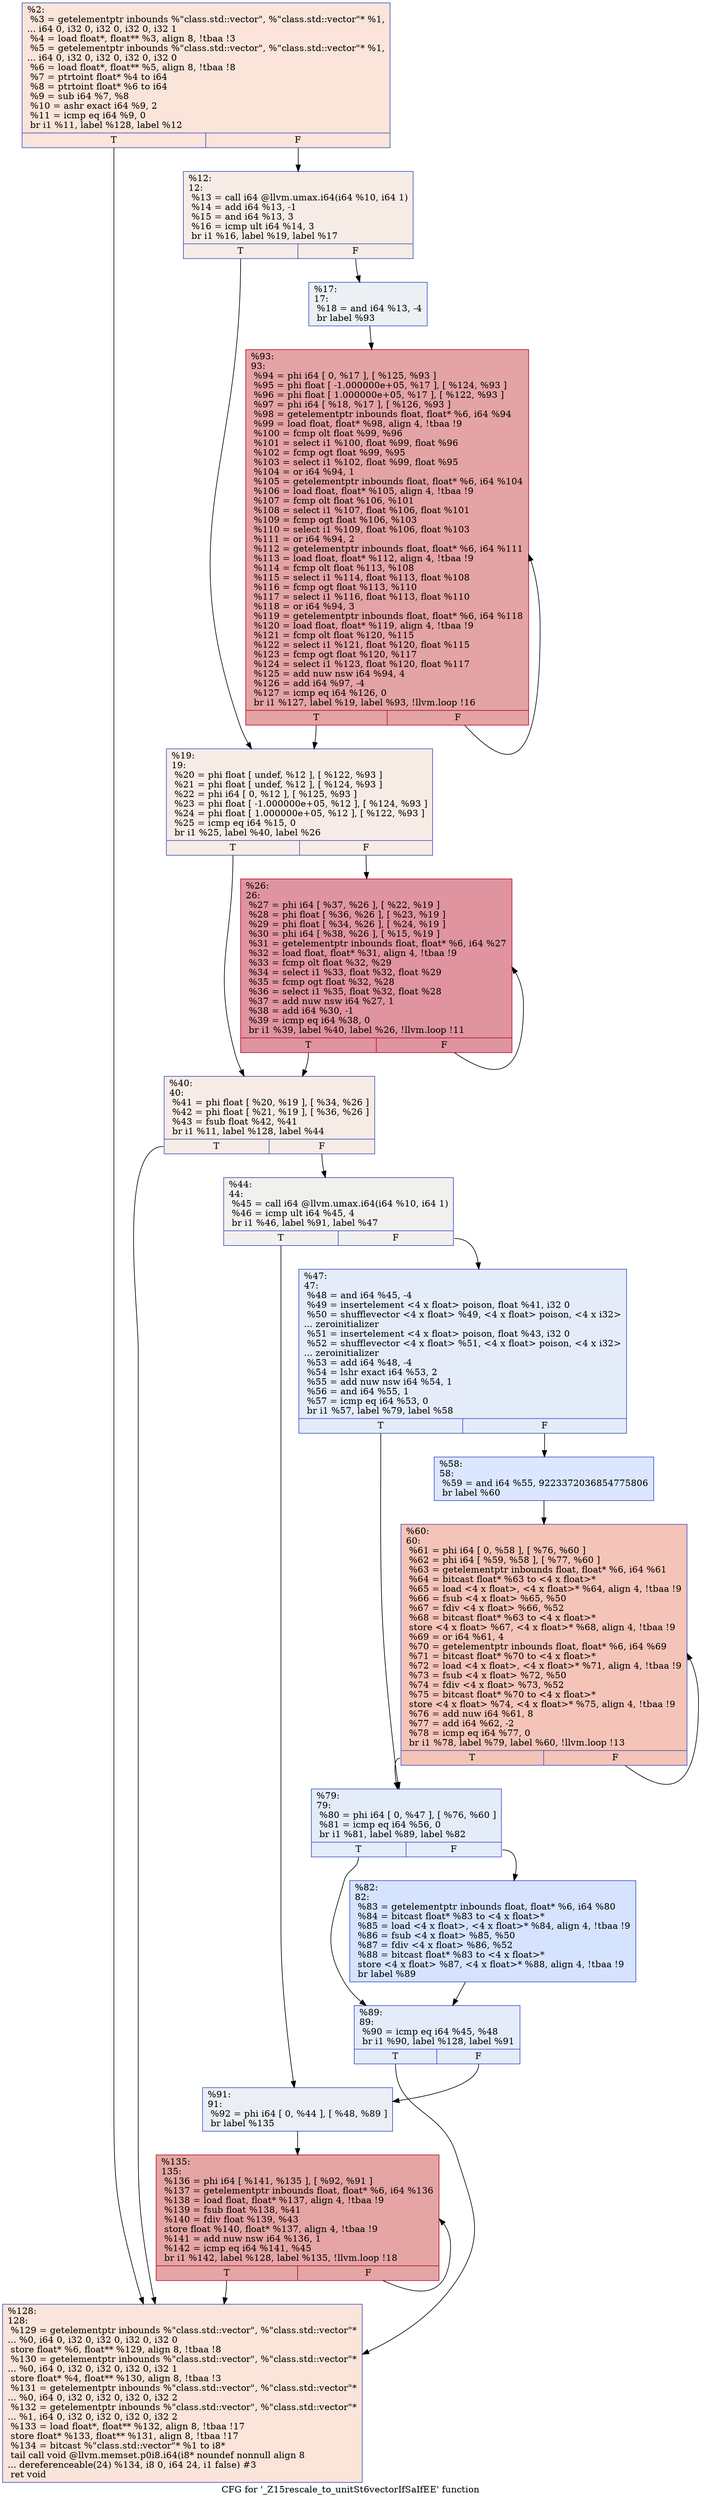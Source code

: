 digraph "CFG for '_Z15rescale_to_unitSt6vectorIfSaIfEE' function" {
	label="CFG for '_Z15rescale_to_unitSt6vectorIfSaIfEE' function";

	Node0x5599461d5a10 [shape=record,color="#3d50c3ff", style=filled, fillcolor="#f5c1a970",label="{%2:\l  %3 = getelementptr inbounds %\"class.std::vector\", %\"class.std::vector\"* %1,\l... i64 0, i32 0, i32 0, i32 0, i32 1\l  %4 = load float*, float** %3, align 8, !tbaa !3\l  %5 = getelementptr inbounds %\"class.std::vector\", %\"class.std::vector\"* %1,\l... i64 0, i32 0, i32 0, i32 0, i32 0\l  %6 = load float*, float** %5, align 8, !tbaa !8\l  %7 = ptrtoint float* %4 to i64\l  %8 = ptrtoint float* %6 to i64\l  %9 = sub i64 %7, %8\l  %10 = ashr exact i64 %9, 2\l  %11 = icmp eq i64 %9, 0\l  br i1 %11, label %128, label %12\l|{<s0>T|<s1>F}}"];
	Node0x5599461d5a10:s0 -> Node0x5599461d6da0;
	Node0x5599461d5a10:s1 -> Node0x5599461d73e0;
	Node0x5599461d73e0 [shape=record,color="#3d50c3ff", style=filled, fillcolor="#ecd3c570",label="{%12:\l12:                                               \l  %13 = call i64 @llvm.umax.i64(i64 %10, i64 1)\l  %14 = add i64 %13, -1\l  %15 = and i64 %13, 3\l  %16 = icmp ult i64 %14, 3\l  br i1 %16, label %19, label %17\l|{<s0>T|<s1>F}}"];
	Node0x5599461d73e0:s0 -> Node0x5599461d79d0;
	Node0x5599461d73e0:s1 -> Node0x5599461d7a20;
	Node0x5599461d7a20 [shape=record,color="#3d50c3ff", style=filled, fillcolor="#d4dbe670",label="{%17:\l17:                                               \l  %18 = and i64 %13, -4\l  br label %93\l}"];
	Node0x5599461d7a20 -> Node0x5599461d7b90;
	Node0x5599461d79d0 [shape=record,color="#3d50c3ff", style=filled, fillcolor="#ecd3c570",label="{%19:\l19:                                               \l  %20 = phi float [ undef, %12 ], [ %122, %93 ]\l  %21 = phi float [ undef, %12 ], [ %124, %93 ]\l  %22 = phi i64 [ 0, %12 ], [ %125, %93 ]\l  %23 = phi float [ -1.000000e+05, %12 ], [ %124, %93 ]\l  %24 = phi float [ 1.000000e+05, %12 ], [ %122, %93 ]\l  %25 = icmp eq i64 %15, 0\l  br i1 %25, label %40, label %26\l|{<s0>T|<s1>F}}"];
	Node0x5599461d79d0:s0 -> Node0x5599461d9000;
	Node0x5599461d79d0:s1 -> Node0x5599461d9090;
	Node0x5599461d9090 [shape=record,color="#b70d28ff", style=filled, fillcolor="#b70d2870",label="{%26:\l26:                                               \l  %27 = phi i64 [ %37, %26 ], [ %22, %19 ]\l  %28 = phi float [ %36, %26 ], [ %23, %19 ]\l  %29 = phi float [ %34, %26 ], [ %24, %19 ]\l  %30 = phi i64 [ %38, %26 ], [ %15, %19 ]\l  %31 = getelementptr inbounds float, float* %6, i64 %27\l  %32 = load float, float* %31, align 4, !tbaa !9\l  %33 = fcmp olt float %32, %29\l  %34 = select i1 %33, float %32, float %29\l  %35 = fcmp ogt float %32, %28\l  %36 = select i1 %35, float %32, float %28\l  %37 = add nuw nsw i64 %27, 1\l  %38 = add i64 %30, -1\l  %39 = icmp eq i64 %38, 0\l  br i1 %39, label %40, label %26, !llvm.loop !11\l|{<s0>T|<s1>F}}"];
	Node0x5599461d9090:s0 -> Node0x5599461d9000;
	Node0x5599461d9090:s1 -> Node0x5599461d9090;
	Node0x5599461d9000 [shape=record,color="#3d50c3ff", style=filled, fillcolor="#ecd3c570",label="{%40:\l40:                                               \l  %41 = phi float [ %20, %19 ], [ %34, %26 ]\l  %42 = phi float [ %21, %19 ], [ %36, %26 ]\l  %43 = fsub float %42, %41\l  br i1 %11, label %128, label %44\l|{<s0>T|<s1>F}}"];
	Node0x5599461d9000:s0 -> Node0x5599461d6da0;
	Node0x5599461d9000:s1 -> Node0x5599461da1a0;
	Node0x5599461da1a0 [shape=record,color="#3d50c3ff", style=filled, fillcolor="#dedcdb70",label="{%44:\l44:                                               \l  %45 = call i64 @llvm.umax.i64(i64 %10, i64 1)\l  %46 = icmp ult i64 %45, 4\l  br i1 %46, label %91, label %47\l|{<s0>T|<s1>F}}"];
	Node0x5599461da1a0:s0 -> Node0x5599461da480;
	Node0x5599461da1a0:s1 -> Node0x5599461da4d0;
	Node0x5599461da4d0 [shape=record,color="#3d50c3ff", style=filled, fillcolor="#c1d4f470",label="{%47:\l47:                                               \l  %48 = and i64 %45, -4\l  %49 = insertelement \<4 x float\> poison, float %41, i32 0\l  %50 = shufflevector \<4 x float\> %49, \<4 x float\> poison, \<4 x i32\>\l... zeroinitializer\l  %51 = insertelement \<4 x float\> poison, float %43, i32 0\l  %52 = shufflevector \<4 x float\> %51, \<4 x float\> poison, \<4 x i32\>\l... zeroinitializer\l  %53 = add i64 %48, -4\l  %54 = lshr exact i64 %53, 2\l  %55 = add nuw nsw i64 %54, 1\l  %56 = and i64 %55, 1\l  %57 = icmp eq i64 %53, 0\l  br i1 %57, label %79, label %58\l|{<s0>T|<s1>F}}"];
	Node0x5599461da4d0:s0 -> Node0x5599461dba20;
	Node0x5599461da4d0:s1 -> Node0x5599461dba70;
	Node0x5599461dba70 [shape=record,color="#3d50c3ff", style=filled, fillcolor="#abc8fd70",label="{%58:\l58:                                               \l  %59 = and i64 %55, 9223372036854775806\l  br label %60\l}"];
	Node0x5599461dba70 -> Node0x5599461dbc20;
	Node0x5599461dbc20 [shape=record,color="#3d50c3ff", style=filled, fillcolor="#e97a5f70",label="{%60:\l60:                                               \l  %61 = phi i64 [ 0, %58 ], [ %76, %60 ]\l  %62 = phi i64 [ %59, %58 ], [ %77, %60 ]\l  %63 = getelementptr inbounds float, float* %6, i64 %61\l  %64 = bitcast float* %63 to \<4 x float\>*\l  %65 = load \<4 x float\>, \<4 x float\>* %64, align 4, !tbaa !9\l  %66 = fsub \<4 x float\> %65, %50\l  %67 = fdiv \<4 x float\> %66, %52\l  %68 = bitcast float* %63 to \<4 x float\>*\l  store \<4 x float\> %67, \<4 x float\>* %68, align 4, !tbaa !9\l  %69 = or i64 %61, 4\l  %70 = getelementptr inbounds float, float* %6, i64 %69\l  %71 = bitcast float* %70 to \<4 x float\>*\l  %72 = load \<4 x float\>, \<4 x float\>* %71, align 4, !tbaa !9\l  %73 = fsub \<4 x float\> %72, %50\l  %74 = fdiv \<4 x float\> %73, %52\l  %75 = bitcast float* %70 to \<4 x float\>*\l  store \<4 x float\> %74, \<4 x float\>* %75, align 4, !tbaa !9\l  %76 = add nuw i64 %61, 8\l  %77 = add i64 %62, -2\l  %78 = icmp eq i64 %77, 0\l  br i1 %78, label %79, label %60, !llvm.loop !13\l|{<s0>T|<s1>F}}"];
	Node0x5599461dbc20:s0 -> Node0x5599461dba20;
	Node0x5599461dbc20:s1 -> Node0x5599461dbc20;
	Node0x5599461dba20 [shape=record,color="#3d50c3ff", style=filled, fillcolor="#c1d4f470",label="{%79:\l79:                                               \l  %80 = phi i64 [ 0, %47 ], [ %76, %60 ]\l  %81 = icmp eq i64 %56, 0\l  br i1 %81, label %89, label %82\l|{<s0>T|<s1>F}}"];
	Node0x5599461dba20:s0 -> Node0x5599461dd4c0;
	Node0x5599461dba20:s1 -> Node0x5599461dd510;
	Node0x5599461dd510 [shape=record,color="#3d50c3ff", style=filled, fillcolor="#a1c0ff70",label="{%82:\l82:                                               \l  %83 = getelementptr inbounds float, float* %6, i64 %80\l  %84 = bitcast float* %83 to \<4 x float\>*\l  %85 = load \<4 x float\>, \<4 x float\>* %84, align 4, !tbaa !9\l  %86 = fsub \<4 x float\> %85, %50\l  %87 = fdiv \<4 x float\> %86, %52\l  %88 = bitcast float* %83 to \<4 x float\>*\l  store \<4 x float\> %87, \<4 x float\>* %88, align 4, !tbaa !9\l  br label %89\l}"];
	Node0x5599461dd510 -> Node0x5599461dd4c0;
	Node0x5599461dd4c0 [shape=record,color="#3d50c3ff", style=filled, fillcolor="#c1d4f470",label="{%89:\l89:                                               \l  %90 = icmp eq i64 %45, %48\l  br i1 %90, label %128, label %91\l|{<s0>T|<s1>F}}"];
	Node0x5599461dd4c0:s0 -> Node0x5599461d6da0;
	Node0x5599461dd4c0:s1 -> Node0x5599461da480;
	Node0x5599461da480 [shape=record,color="#3d50c3ff", style=filled, fillcolor="#d1dae970",label="{%91:\l91:                                               \l  %92 = phi i64 [ 0, %44 ], [ %48, %89 ]\l  br label %135\l}"];
	Node0x5599461da480 -> Node0x5599461ddc50;
	Node0x5599461d7b90 [shape=record,color="#b70d28ff", style=filled, fillcolor="#c32e3170",label="{%93:\l93:                                               \l  %94 = phi i64 [ 0, %17 ], [ %125, %93 ]\l  %95 = phi float [ -1.000000e+05, %17 ], [ %124, %93 ]\l  %96 = phi float [ 1.000000e+05, %17 ], [ %122, %93 ]\l  %97 = phi i64 [ %18, %17 ], [ %126, %93 ]\l  %98 = getelementptr inbounds float, float* %6, i64 %94\l  %99 = load float, float* %98, align 4, !tbaa !9\l  %100 = fcmp olt float %99, %96\l  %101 = select i1 %100, float %99, float %96\l  %102 = fcmp ogt float %99, %95\l  %103 = select i1 %102, float %99, float %95\l  %104 = or i64 %94, 1\l  %105 = getelementptr inbounds float, float* %6, i64 %104\l  %106 = load float, float* %105, align 4, !tbaa !9\l  %107 = fcmp olt float %106, %101\l  %108 = select i1 %107, float %106, float %101\l  %109 = fcmp ogt float %106, %103\l  %110 = select i1 %109, float %106, float %103\l  %111 = or i64 %94, 2\l  %112 = getelementptr inbounds float, float* %6, i64 %111\l  %113 = load float, float* %112, align 4, !tbaa !9\l  %114 = fcmp olt float %113, %108\l  %115 = select i1 %114, float %113, float %108\l  %116 = fcmp ogt float %113, %110\l  %117 = select i1 %116, float %113, float %110\l  %118 = or i64 %94, 3\l  %119 = getelementptr inbounds float, float* %6, i64 %118\l  %120 = load float, float* %119, align 4, !tbaa !9\l  %121 = fcmp olt float %120, %115\l  %122 = select i1 %121, float %120, float %115\l  %123 = fcmp ogt float %120, %117\l  %124 = select i1 %123, float %120, float %117\l  %125 = add nuw nsw i64 %94, 4\l  %126 = add i64 %97, -4\l  %127 = icmp eq i64 %126, 0\l  br i1 %127, label %19, label %93, !llvm.loop !16\l|{<s0>T|<s1>F}}"];
	Node0x5599461d7b90:s0 -> Node0x5599461d79d0;
	Node0x5599461d7b90:s1 -> Node0x5599461d7b90;
	Node0x5599461d6da0 [shape=record,color="#3d50c3ff", style=filled, fillcolor="#f5c1a970",label="{%128:\l128:                                              \l  %129 = getelementptr inbounds %\"class.std::vector\", %\"class.std::vector\"*\l... %0, i64 0, i32 0, i32 0, i32 0, i32 0\l  store float* %6, float** %129, align 8, !tbaa !8\l  %130 = getelementptr inbounds %\"class.std::vector\", %\"class.std::vector\"*\l... %0, i64 0, i32 0, i32 0, i32 0, i32 1\l  store float* %4, float** %130, align 8, !tbaa !3\l  %131 = getelementptr inbounds %\"class.std::vector\", %\"class.std::vector\"*\l... %0, i64 0, i32 0, i32 0, i32 0, i32 2\l  %132 = getelementptr inbounds %\"class.std::vector\", %\"class.std::vector\"*\l... %1, i64 0, i32 0, i32 0, i32 0, i32 2\l  %133 = load float*, float** %132, align 8, !tbaa !17\l  store float* %133, float** %131, align 8, !tbaa !17\l  %134 = bitcast %\"class.std::vector\"* %1 to i8*\l  tail call void @llvm.memset.p0i8.i64(i8* noundef nonnull align 8\l... dereferenceable(24) %134, i8 0, i64 24, i1 false) #3\l  ret void\l}"];
	Node0x5599461ddc50 [shape=record,color="#b70d28ff", style=filled, fillcolor="#c5333470",label="{%135:\l135:                                              \l  %136 = phi i64 [ %141, %135 ], [ %92, %91 ]\l  %137 = getelementptr inbounds float, float* %6, i64 %136\l  %138 = load float, float* %137, align 4, !tbaa !9\l  %139 = fsub float %138, %41\l  %140 = fdiv float %139, %43\l  store float %140, float* %137, align 4, !tbaa !9\l  %141 = add nuw nsw i64 %136, 1\l  %142 = icmp eq i64 %141, %45\l  br i1 %142, label %128, label %135, !llvm.loop !18\l|{<s0>T|<s1>F}}"];
	Node0x5599461ddc50:s0 -> Node0x5599461d6da0;
	Node0x5599461ddc50:s1 -> Node0x5599461ddc50;
}
